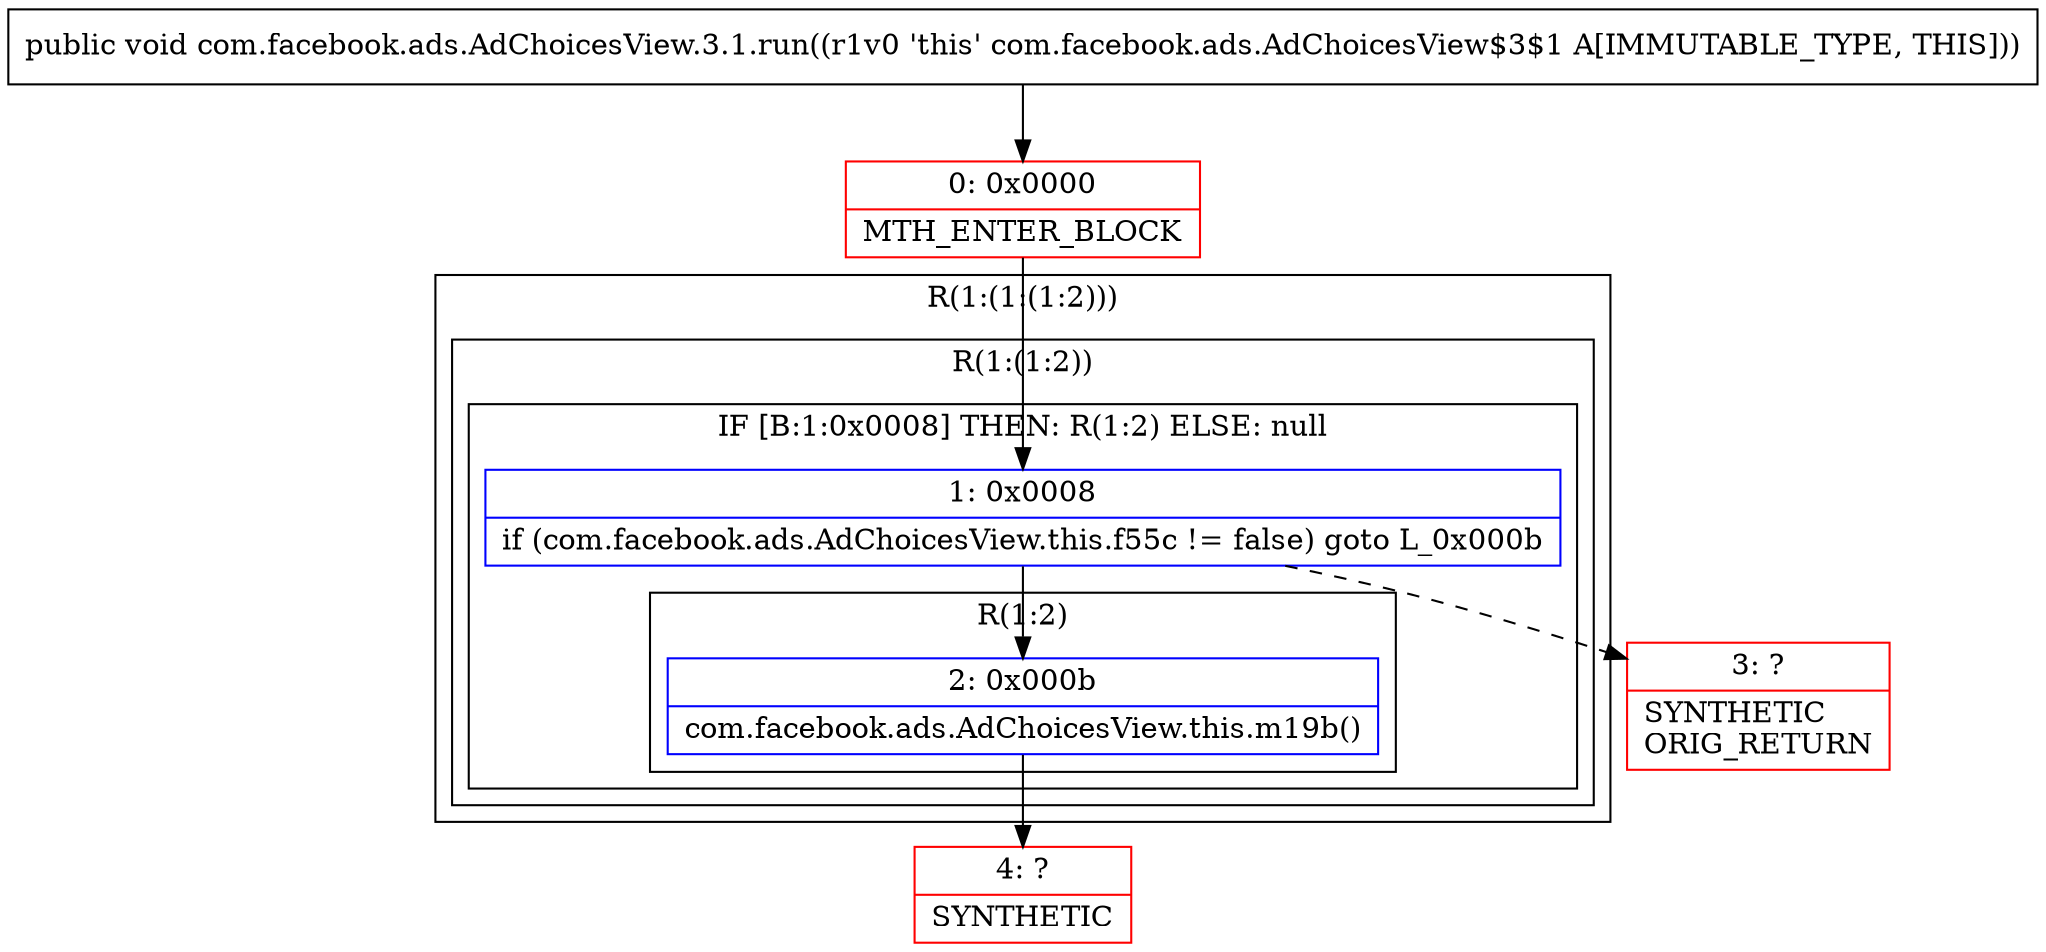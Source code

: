 digraph "CFG forcom.facebook.ads.AdChoicesView.3.1.run()V" {
subgraph cluster_Region_1388744667 {
label = "R(1:(1:(1:2)))";
node [shape=record,color=blue];
subgraph cluster_Region_161106215 {
label = "R(1:(1:2))";
node [shape=record,color=blue];
subgraph cluster_IfRegion_646014533 {
label = "IF [B:1:0x0008] THEN: R(1:2) ELSE: null";
node [shape=record,color=blue];
Node_1 [shape=record,label="{1\:\ 0x0008|if (com.facebook.ads.AdChoicesView.this.f55c != false) goto L_0x000b\l}"];
subgraph cluster_Region_456677455 {
label = "R(1:2)";
node [shape=record,color=blue];
Node_2 [shape=record,label="{2\:\ 0x000b|com.facebook.ads.AdChoicesView.this.m19b()\l}"];
}
}
}
}
Node_0 [shape=record,color=red,label="{0\:\ 0x0000|MTH_ENTER_BLOCK\l}"];
Node_3 [shape=record,color=red,label="{3\:\ ?|SYNTHETIC\lORIG_RETURN\l}"];
Node_4 [shape=record,color=red,label="{4\:\ ?|SYNTHETIC\l}"];
MethodNode[shape=record,label="{public void com.facebook.ads.AdChoicesView.3.1.run((r1v0 'this' com.facebook.ads.AdChoicesView$3$1 A[IMMUTABLE_TYPE, THIS])) }"];
MethodNode -> Node_0;
Node_1 -> Node_2;
Node_1 -> Node_3[style=dashed];
Node_2 -> Node_4;
Node_0 -> Node_1;
}

